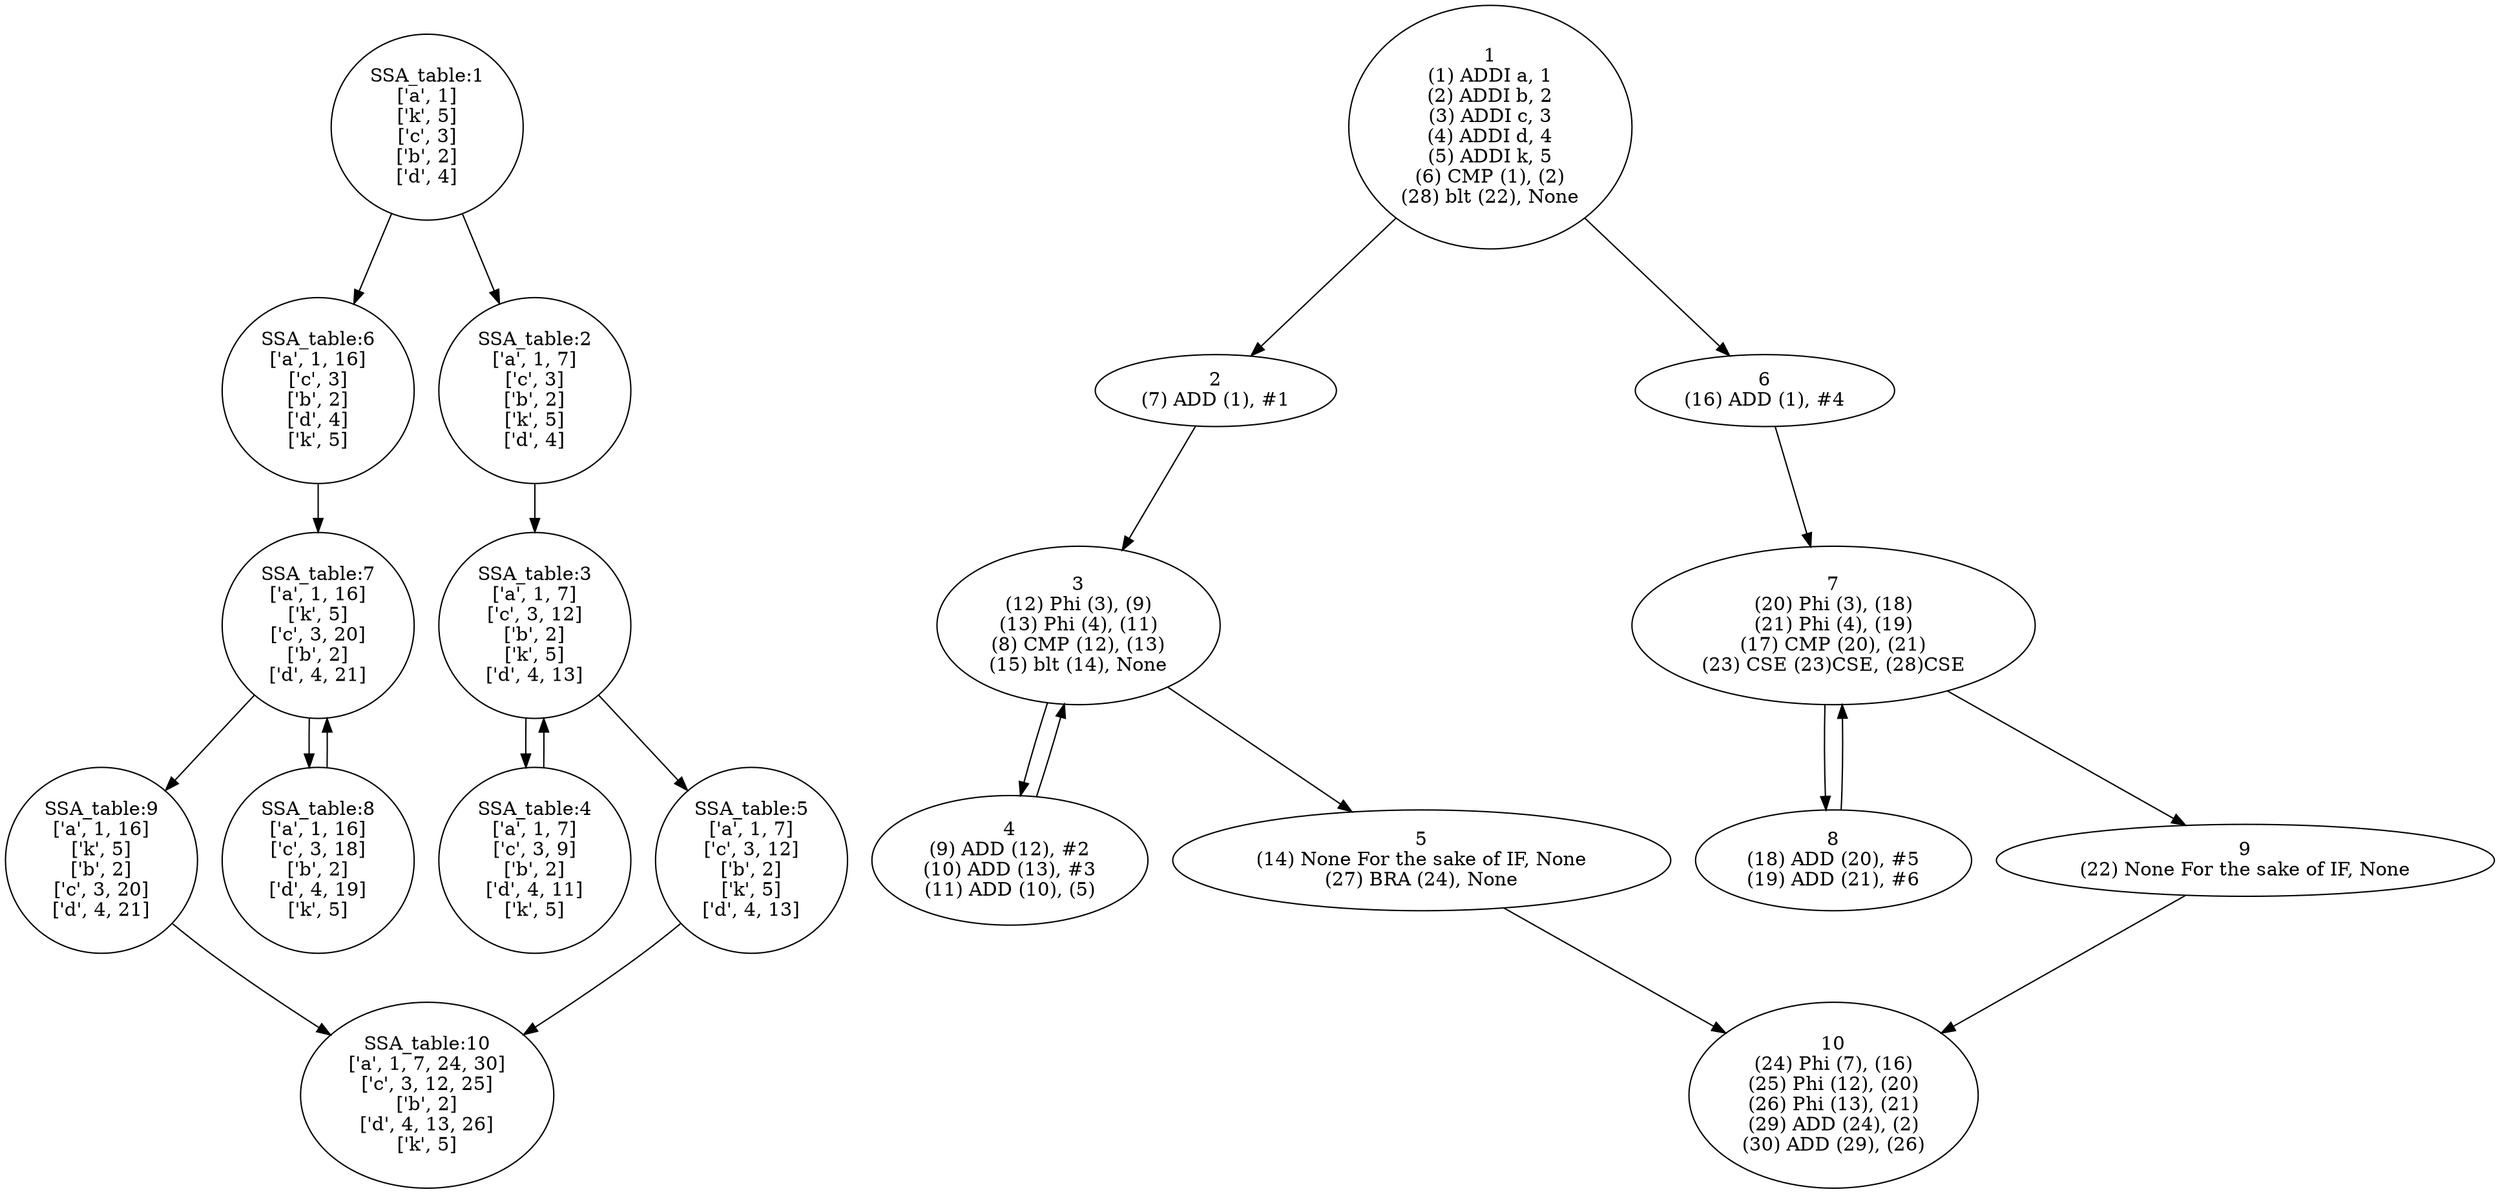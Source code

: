 strict digraph  {
11 [label="SSA_table:1\n['a', 1]\n['k', 5]\n['c', 3]\n['b', 2]\n['d', 4]"];
1 [label="1\n(1) ADDI a, 1\n(2) ADDI b, 2\n(3) ADDI c, 3\n(4) ADDI d, 4\n(5) ADDI k, 5\n(6) CMP (1), (2)\n(28) blt (22), None"];
2 [label="2\n(7) ADD (1), #1"];
3 [label="3\n(12) Phi (3), (9)\n(13) Phi (4), (11)\n(8) CMP (12), (13)\n(15) blt (14), None"];
4 [label="4\n(9) ADD (12), #2\n(10) ADD (13), #3\n(11) ADD (10), (5)"];
5 [label="5\n(14) None For the sake of IF, None\n(27) BRA (24), None"];
6 [label="6\n(16) ADD (1), #4"];
7 [label="7\n(20) Phi (3), (18)\n(21) Phi (4), (19)\n(17) CMP (20), (21)\n(23) CSE (23)CSE, (28)CSE"];
8 [label="8\n(18) ADD (20), #5\n(19) ADD (21), #6"];
9 [label="9\n(22) None For the sake of IF, None"];
10 [label="10\n(24) Phi (7), (16)\n(25) Phi (12), (20)\n(26) Phi (13), (21)\n(29) ADD (24), (2)\n(30) ADD (29), (26)"];
51 [label="SSA_table:5\n['a', 1, 7]\n['c', 3, 12]\n['b', 2]\n['k', 5]\n['d', 4, 13]"];
41 [label="SSA_table:4\n['a', 1, 7]\n['c', 3, 9]\n['b', 2]\n['d', 4, 11]\n['k', 5]"];
61 [label="SSA_table:6\n['a', 1, 16]\n['c', 3]\n['b', 2]\n['d', 4]\n['k', 5]"];
101 [label="SSA_table:10\n['a', 1, 7, 24, 30]\n['c', 3, 12, 25]\n['b', 2]\n['d', 4, 13, 26]\n['k', 5]"];
71 [label="SSA_table:7\n['a', 1, 16]\n['k', 5]\n['c', 3, 20]\n['b', 2]\n['d', 4, 21]"];
91 [label="SSA_table:9\n['a', 1, 16]\n['k', 5]\n['b', 2]\n['c', 3, 20]\n['d', 4, 21]"];
81 [label="SSA_table:8\n['a', 1, 16]\n['c', 3, 18]\n['b', 2]\n['d', 4, 19]\n['k', 5]"];
31 [label="SSA_table:3\n['a', 1, 7]\n['c', 3, 12]\n['b', 2]\n['k', 5]\n['d', 4, 13]"];
21 [label="SSA_table:2\n['a', 1, 7]\n['c', 3]\n['b', 2]\n['k', 5]\n['d', 4]"];
11 -> 61;
11 -> 21;
1 -> 2;
1 -> 6;
2 -> 3;
3 -> 4;
3 -> 5;
4 -> 3;
5 -> 10;
6 -> 7;
7 -> 8;
7 -> 9;
8 -> 7;
9 -> 10;
51 -> 101;
41 -> 31;
61 -> 71;
71 -> 91;
71 -> 81;
91 -> 101;
81 -> 71;
31 -> 51;
31 -> 41;
21 -> 31;
}
